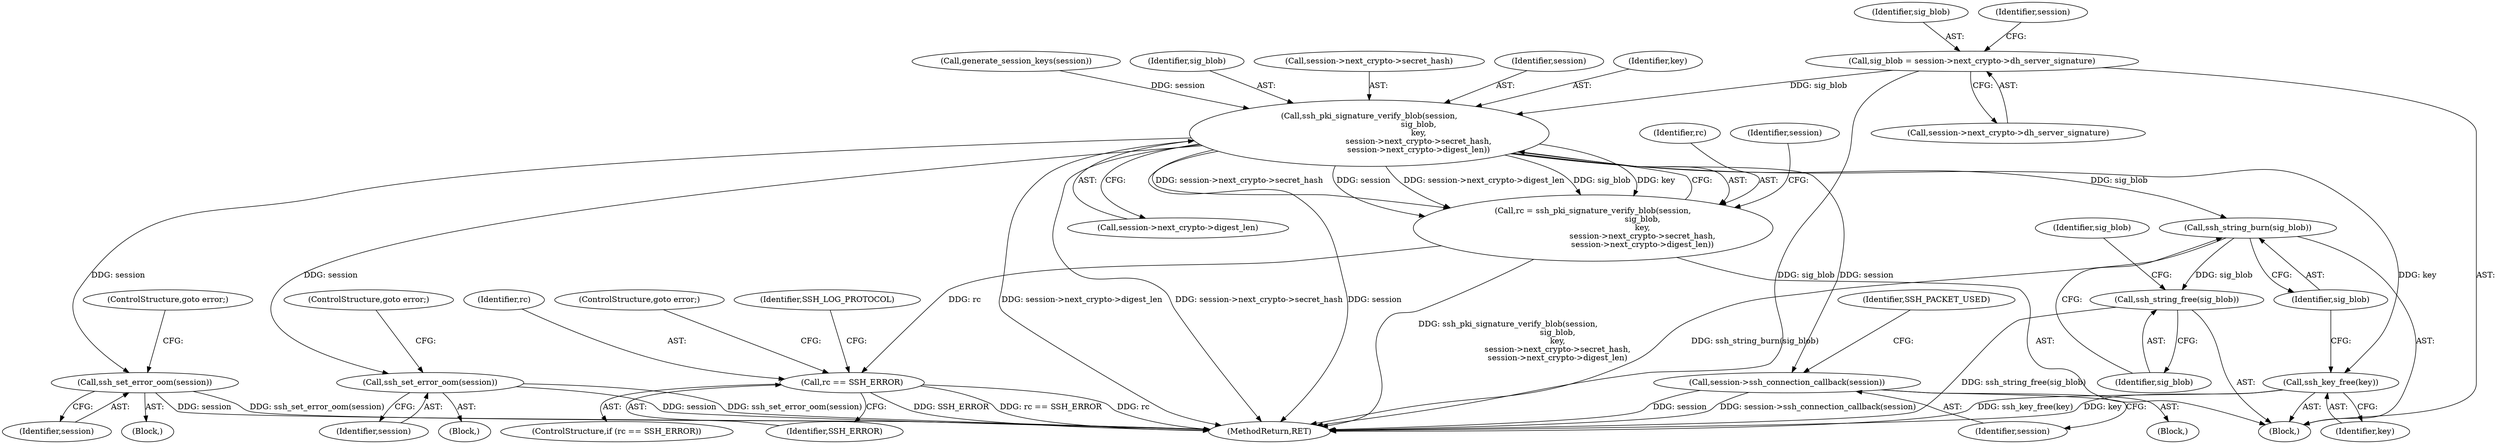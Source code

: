 digraph "0_libssh_94f6955fbaee6fda9385a23e505497efe21f5b4f_0@API" {
"1000182" [label="(Call,sig_blob = session->next_crypto->dh_server_signature)"];
"1000257" [label="(Call,ssh_pki_signature_verify_blob(session,\n                                       sig_blob,\n                                       key,\n                                       session->next_crypto->secret_hash,\n                                       session->next_crypto->digest_len))"];
"1000255" [label="(Call,rc = ssh_pki_signature_verify_blob(session,\n                                       sig_blob,\n                                       key,\n                                       session->next_crypto->secret_hash,\n                                       session->next_crypto->digest_len))"];
"1000290" [label="(Call,rc == SSH_ERROR)"];
"1000280" [label="(Call,ssh_key_free(key))"];
"1000282" [label="(Call,ssh_string_burn(sig_blob))"];
"1000284" [label="(Call,ssh_string_free(sig_blob))"];
"1000331" [label="(Call,ssh_set_error_oom(session))"];
"1000355" [label="(Call,ssh_set_error_oom(session))"];
"1000379" [label="(Call,session->ssh_connection_callback(session))"];
"1000285" [label="(Identifier,sig_blob)"];
"1000284" [label="(Call,ssh_string_free(sig_blob))"];
"1000331" [label="(Call,ssh_set_error_oom(session))"];
"1000391" [label="(MethodReturn,RET)"];
"1000354" [label="(Block,)"];
"1000379" [label="(Call,session->ssh_connection_callback(session))"];
"1000184" [label="(Call,session->next_crypto->dh_server_signature)"];
"1000290" [label="(Call,rc == SSH_ERROR)"];
"1000281" [label="(Identifier,key)"];
"1000256" [label="(Identifier,rc)"];
"1000261" [label="(Call,session->next_crypto->secret_hash)"];
"1000183" [label="(Identifier,sig_blob)"];
"1000255" [label="(Call,rc = ssh_pki_signature_verify_blob(session,\n                                       sig_blob,\n                                       key,\n                                       session->next_crypto->secret_hash,\n                                       session->next_crypto->digest_len))"];
"1000274" [label="(Identifier,session)"];
"1000296" [label="(Identifier,SSH_LOG_PROTOCOL)"];
"1000283" [label="(Identifier,sig_blob)"];
"1000258" [label="(Identifier,session)"];
"1000291" [label="(Identifier,rc)"];
"1000287" [label="(Identifier,sig_blob)"];
"1000280" [label="(Call,ssh_key_free(key))"];
"1000260" [label="(Identifier,key)"];
"1000380" [label="(Identifier,session)"];
"1000357" [label="(ControlStructure,goto error;)"];
"1000292" [label="(Identifier,SSH_ERROR)"];
"1000266" [label="(Call,session->next_crypto->digest_len)"];
"1000192" [label="(Identifier,session)"];
"1000356" [label="(Identifier,session)"];
"1000157" [label="(Block,)"];
"1000177" [label="(Call,generate_session_keys(session))"];
"1000111" [label="(Block,)"];
"1000355" [label="(Call,ssh_set_error_oom(session))"];
"1000294" [label="(ControlStructure,goto error;)"];
"1000289" [label="(ControlStructure,if (rc == SSH_ERROR))"];
"1000259" [label="(Identifier,sig_blob)"];
"1000257" [label="(Call,ssh_pki_signature_verify_blob(session,\n                                       sig_blob,\n                                       key,\n                                       session->next_crypto->secret_hash,\n                                       session->next_crypto->digest_len))"];
"1000382" [label="(Identifier,SSH_PACKET_USED)"];
"1000330" [label="(Block,)"];
"1000332" [label="(Identifier,session)"];
"1000333" [label="(ControlStructure,goto error;)"];
"1000182" [label="(Call,sig_blob = session->next_crypto->dh_server_signature)"];
"1000282" [label="(Call,ssh_string_burn(sig_blob))"];
"1000182" -> "1000157"  [label="AST: "];
"1000182" -> "1000184"  [label="CFG: "];
"1000183" -> "1000182"  [label="AST: "];
"1000184" -> "1000182"  [label="AST: "];
"1000192" -> "1000182"  [label="CFG: "];
"1000182" -> "1000391"  [label="DDG: sig_blob"];
"1000182" -> "1000257"  [label="DDG: sig_blob"];
"1000257" -> "1000255"  [label="AST: "];
"1000257" -> "1000266"  [label="CFG: "];
"1000258" -> "1000257"  [label="AST: "];
"1000259" -> "1000257"  [label="AST: "];
"1000260" -> "1000257"  [label="AST: "];
"1000261" -> "1000257"  [label="AST: "];
"1000266" -> "1000257"  [label="AST: "];
"1000255" -> "1000257"  [label="CFG: "];
"1000257" -> "1000391"  [label="DDG: session"];
"1000257" -> "1000391"  [label="DDG: session->next_crypto->digest_len"];
"1000257" -> "1000391"  [label="DDG: session->next_crypto->secret_hash"];
"1000257" -> "1000255"  [label="DDG: session->next_crypto->secret_hash"];
"1000257" -> "1000255"  [label="DDG: session"];
"1000257" -> "1000255"  [label="DDG: session->next_crypto->digest_len"];
"1000257" -> "1000255"  [label="DDG: sig_blob"];
"1000257" -> "1000255"  [label="DDG: key"];
"1000177" -> "1000257"  [label="DDG: session"];
"1000257" -> "1000280"  [label="DDG: key"];
"1000257" -> "1000282"  [label="DDG: sig_blob"];
"1000257" -> "1000331"  [label="DDG: session"];
"1000257" -> "1000355"  [label="DDG: session"];
"1000257" -> "1000379"  [label="DDG: session"];
"1000255" -> "1000157"  [label="AST: "];
"1000256" -> "1000255"  [label="AST: "];
"1000274" -> "1000255"  [label="CFG: "];
"1000255" -> "1000391"  [label="DDG: ssh_pki_signature_verify_blob(session,\n                                       sig_blob,\n                                       key,\n                                       session->next_crypto->secret_hash,\n                                       session->next_crypto->digest_len)"];
"1000255" -> "1000290"  [label="DDG: rc"];
"1000290" -> "1000289"  [label="AST: "];
"1000290" -> "1000292"  [label="CFG: "];
"1000291" -> "1000290"  [label="AST: "];
"1000292" -> "1000290"  [label="AST: "];
"1000294" -> "1000290"  [label="CFG: "];
"1000296" -> "1000290"  [label="CFG: "];
"1000290" -> "1000391"  [label="DDG: rc"];
"1000290" -> "1000391"  [label="DDG: SSH_ERROR"];
"1000290" -> "1000391"  [label="DDG: rc == SSH_ERROR"];
"1000280" -> "1000157"  [label="AST: "];
"1000280" -> "1000281"  [label="CFG: "];
"1000281" -> "1000280"  [label="AST: "];
"1000283" -> "1000280"  [label="CFG: "];
"1000280" -> "1000391"  [label="DDG: ssh_key_free(key)"];
"1000280" -> "1000391"  [label="DDG: key"];
"1000282" -> "1000157"  [label="AST: "];
"1000282" -> "1000283"  [label="CFG: "];
"1000283" -> "1000282"  [label="AST: "];
"1000285" -> "1000282"  [label="CFG: "];
"1000282" -> "1000391"  [label="DDG: ssh_string_burn(sig_blob)"];
"1000282" -> "1000284"  [label="DDG: sig_blob"];
"1000284" -> "1000157"  [label="AST: "];
"1000284" -> "1000285"  [label="CFG: "];
"1000285" -> "1000284"  [label="AST: "];
"1000287" -> "1000284"  [label="CFG: "];
"1000284" -> "1000391"  [label="DDG: ssh_string_free(sig_blob)"];
"1000331" -> "1000330"  [label="AST: "];
"1000331" -> "1000332"  [label="CFG: "];
"1000332" -> "1000331"  [label="AST: "];
"1000333" -> "1000331"  [label="CFG: "];
"1000331" -> "1000391"  [label="DDG: ssh_set_error_oom(session)"];
"1000331" -> "1000391"  [label="DDG: session"];
"1000355" -> "1000354"  [label="AST: "];
"1000355" -> "1000356"  [label="CFG: "];
"1000356" -> "1000355"  [label="AST: "];
"1000357" -> "1000355"  [label="CFG: "];
"1000355" -> "1000391"  [label="DDG: session"];
"1000355" -> "1000391"  [label="DDG: ssh_set_error_oom(session)"];
"1000379" -> "1000111"  [label="AST: "];
"1000379" -> "1000380"  [label="CFG: "];
"1000380" -> "1000379"  [label="AST: "];
"1000382" -> "1000379"  [label="CFG: "];
"1000379" -> "1000391"  [label="DDG: session"];
"1000379" -> "1000391"  [label="DDG: session->ssh_connection_callback(session)"];
}
